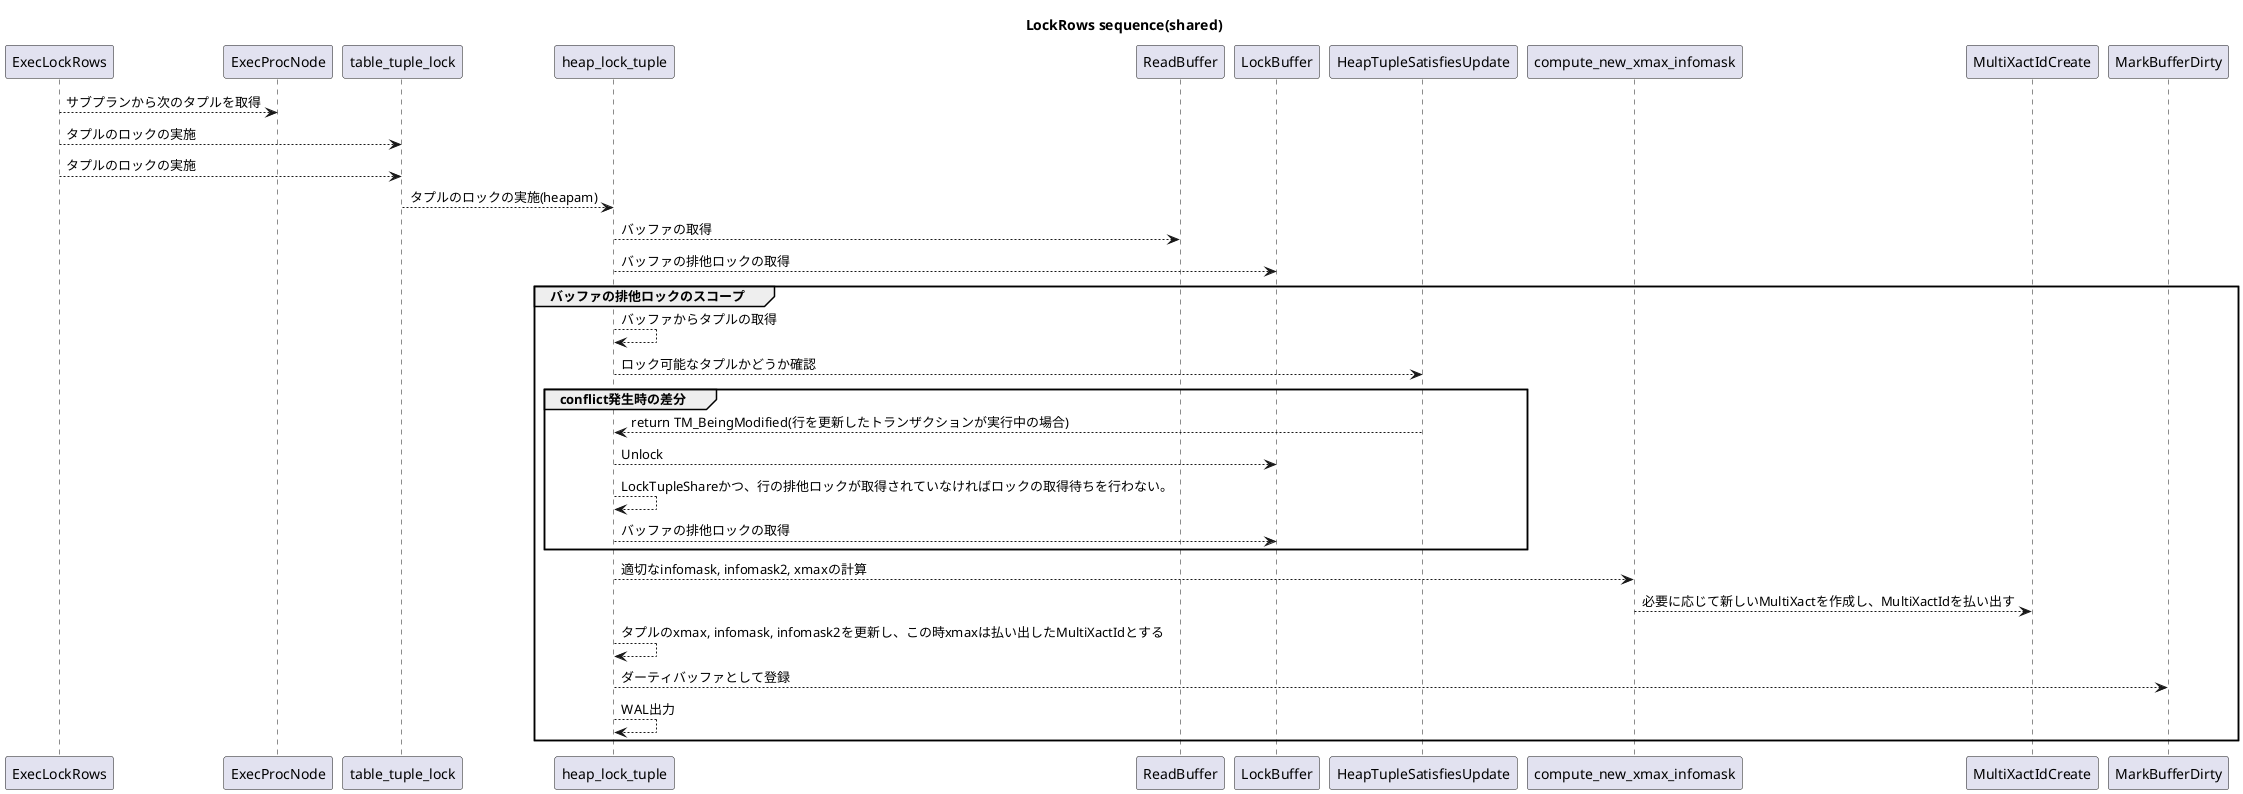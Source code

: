 @startuml
title LockRows sequence(shared)

ExecLockRows --> ExecProcNode : サブプランから次のタプルを取得
ExecLockRows --> table_tuple_lock : タプルのロックの実施
ExecLockRows --> table_tuple_lock : タプルのロックの実施
table_tuple_lock --> heap_lock_tuple : タプルのロックの実施(heapam)
heap_lock_tuple --> ReadBuffer : バッファの取得
heap_lock_tuple --> LockBuffer : バッファの排他ロックの取得
group バッファの排他ロックのスコープ
    heap_lock_tuple --> heap_lock_tuple : バッファからタプルの取得
    heap_lock_tuple --> HeapTupleSatisfiesUpdate : ロック可能なタプルかどうか確認
    group conflict発生時の差分
        HeapTupleSatisfiesUpdate --> heap_lock_tuple : return TM_BeingModified(行を更新したトランザクションが実行中の場合)
        heap_lock_tuple --> LockBuffer : Unlock
        heap_lock_tuple --> heap_lock_tuple : LockTupleShareかつ、行の排他ロックが取得されていなければロックの取得待ちを行わない。
        heap_lock_tuple --> LockBuffer : バッファの排他ロックの取得
    end
    heap_lock_tuple --> compute_new_xmax_infomask : 適切なinfomask, infomask2, xmaxの計算
    compute_new_xmax_infomask --> MultiXactIdCreate : 必要に応じて新しいMultiXactを作成し、MultiXactIdを払い出す
    heap_lock_tuple --> heap_lock_tuple : タプルのxmax, infomask, infomask2を更新し、この時xmaxは払い出したMultiXactIdとする
    heap_lock_tuple --> MarkBufferDirty : ダーティバッファとして登録
    heap_lock_tuple --> heap_lock_tuple : WAL出力
end

@enduml